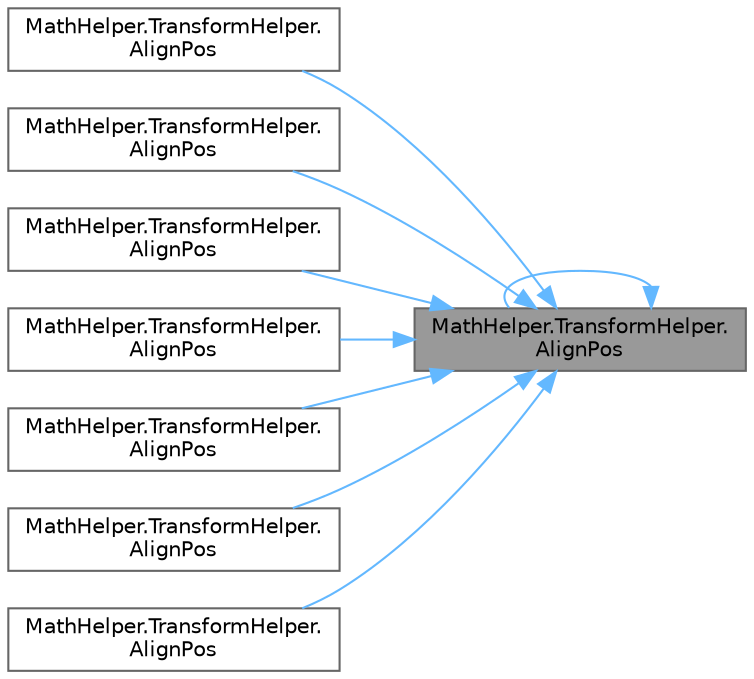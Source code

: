 digraph "MathHelper.TransformHelper.AlignPos"
{
 // LATEX_PDF_SIZE
  bgcolor="transparent";
  edge [fontname=Helvetica,fontsize=10,labelfontname=Helvetica,labelfontsize=10];
  node [fontname=Helvetica,fontsize=10,shape=box,height=0.2,width=0.4];
  rankdir="RL";
  Node1 [id="Node000001",label="MathHelper.TransformHelper.\lAlignPos",height=0.2,width=0.4,color="gray40", fillcolor="grey60", style="filled", fontcolor="black",tooltip="Aligns the position of the MonoBehaviour's transform to the target GameObject's transform."];
  Node1 -> Node2 [id="edge1_Node000001_Node000002",dir="back",color="steelblue1",style="solid",tooltip=" "];
  Node2 [id="Node000002",label="MathHelper.TransformHelper.\lAlignPos",height=0.2,width=0.4,color="grey40", fillcolor="white", style="filled",URL="$group__TransformHelper__AlignPosition.html#ga73b3e23e77fef3fca0ff4a1561b71cc1",tooltip="Aligns the position of the GameObject's transform to the target GameObject's transform."];
  Node1 -> Node3 [id="edge2_Node000001_Node000003",dir="back",color="steelblue1",style="solid",tooltip=" "];
  Node3 [id="Node000003",label="MathHelper.TransformHelper.\lAlignPos",height=0.2,width=0.4,color="grey40", fillcolor="white", style="filled",URL="$group__TransformHelper__AlignPosition.html#ga7c2308cca973af0ec5cd919a15a170e1",tooltip="Aligns the position of the GameObject's transform to the target MonoBehaviour's transform."];
  Node1 -> Node4 [id="edge3_Node000001_Node000004",dir="back",color="steelblue1",style="solid",tooltip=" "];
  Node4 [id="Node000004",label="MathHelper.TransformHelper.\lAlignPos",height=0.2,width=0.4,color="grey40", fillcolor="white", style="filled",URL="$group__TransformHelper__AlignPosition.html#ga87533b23efea51d6c76468df55f6bbd8",tooltip="Aligns the position of the GameObject's transform to the target transform."];
  Node1 -> Node1 [id="edge4_Node000001_Node000001",dir="back",color="steelblue1",style="solid",tooltip=" "];
  Node1 -> Node5 [id="edge5_Node000001_Node000005",dir="back",color="steelblue1",style="solid",tooltip=" "];
  Node5 [id="Node000005",label="MathHelper.TransformHelper.\lAlignPos",height=0.2,width=0.4,color="grey40", fillcolor="white", style="filled",URL="$group__TransformHelper__AlignPosition.html#gaeda66885e22f156d0347e83719479544",tooltip="Aligns the position of the MonoBehaviour's transform to the target MonoBehaviour's transform."];
  Node1 -> Node6 [id="edge6_Node000001_Node000006",dir="back",color="steelblue1",style="solid",tooltip=" "];
  Node6 [id="Node000006",label="MathHelper.TransformHelper.\lAlignPos",height=0.2,width=0.4,color="grey40", fillcolor="white", style="filled",URL="$group__TransformHelper__AlignPosition.html#ga5147c694cf7e48e3ac15ae14ef45a283",tooltip="Aligns the position of the MonoBehaviour's transform to the target transform."];
  Node1 -> Node7 [id="edge7_Node000001_Node000007",dir="back",color="steelblue1",style="solid",tooltip=" "];
  Node7 [id="Node000007",label="MathHelper.TransformHelper.\lAlignPos",height=0.2,width=0.4,color="grey40", fillcolor="white", style="filled",URL="$group__TransformHelper__AlignPosition.html#ga34176bafba18cef2f5725f070af85f54",tooltip="Aligns the position of the transform to the target GameObject's transform."];
  Node1 -> Node8 [id="edge8_Node000001_Node000008",dir="back",color="steelblue1",style="solid",tooltip=" "];
  Node8 [id="Node000008",label="MathHelper.TransformHelper.\lAlignPos",height=0.2,width=0.4,color="grey40", fillcolor="white", style="filled",URL="$group__TransformHelper__AlignPosition.html#ga47162eee0767a0e8b05c2ccef52f0e77",tooltip="Aligns the position of the transform to the target MonoBehaviour's transform."];
}
